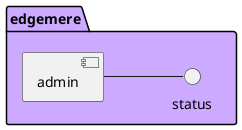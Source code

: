 @startuml
left to right direction


    package "edgemere" as edgemere #ccaaff {
 component "admin" as edgemereadmin
 interface "status" as edgemereadminstatus
edgemereadmin -- edgemereadminstatus
}

    














































@enduml
